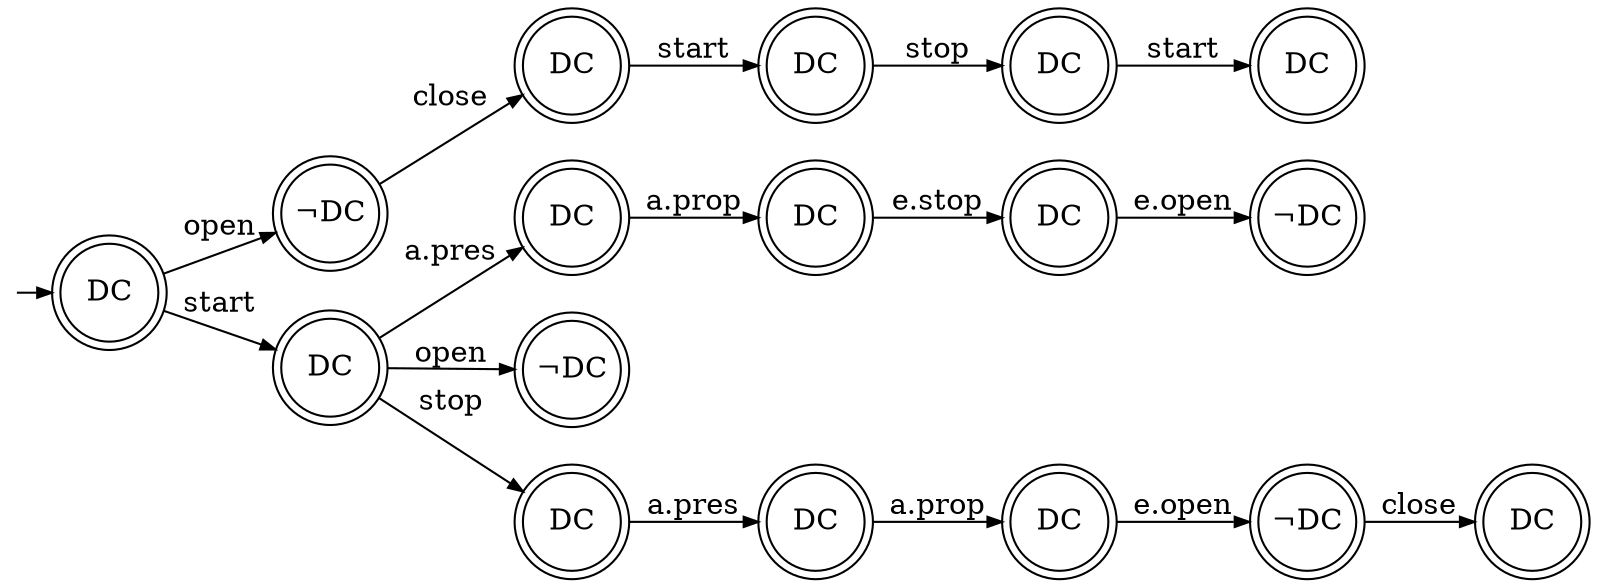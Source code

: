 digraph "0"{
  graph [pack=true rankdir=LR ranksep=0 margin=0];
  node [shape=doublecircle color=black width=0.65 height=0.65 fixedsize=true]
  edge [arrowsize=0.7]

  zz [label="" color="white" fillcolor="white" shape="circle" style="filled" 
      width=0.05 height=0.05 fixedsize=true ];
  zz -> 0 [label=""];

  "0" [label="DC"]
  "1" [label="&not;DC"]
  "2" [label="DC"]
  "3" [label="DC"]
  "4" [label="DC"]
  "5" [label="&not;DC"]
  "6" [label="DC"]
  "7" [label="DC"]
  "8" [label="DC"]
  "9" [label="DC"]
  "10" [label="DC"]
  "11" [label="DC"]
  "12" [label="DC"]
  "13" [label="DC"]
  "14" [label="&not;DC"]
  "15" [label="&not;DC"]
  "16" [label="DC"]

  "0" -> "1" [ label="open"]
  "0" -> "2" [ label="start"]
  "1" -> "3" [ label="close"]
  "2" -> "4" [ label="a.pres"]
  "2" -> "5" [ label="open" ]
  "2" -> "6" [ label="stop"]
  "3" -> "7" [ label="start"]
  "4" -> "8" [ label="a.prop"]
  "6" -> "9" [ label="a.pres"]
  "7" -> "10" [ label="stop"]
  "8" -> "11" [ label="e.stop"]
  "9" -> "12" [ label="a.prop"]
  "10" -> "13" [ label="start"]
  "11" -> "14" [ label="e.open"]
  "12" -> "15" [ label="e.open"]
  "15" -> "16" [ label="close"]
}
